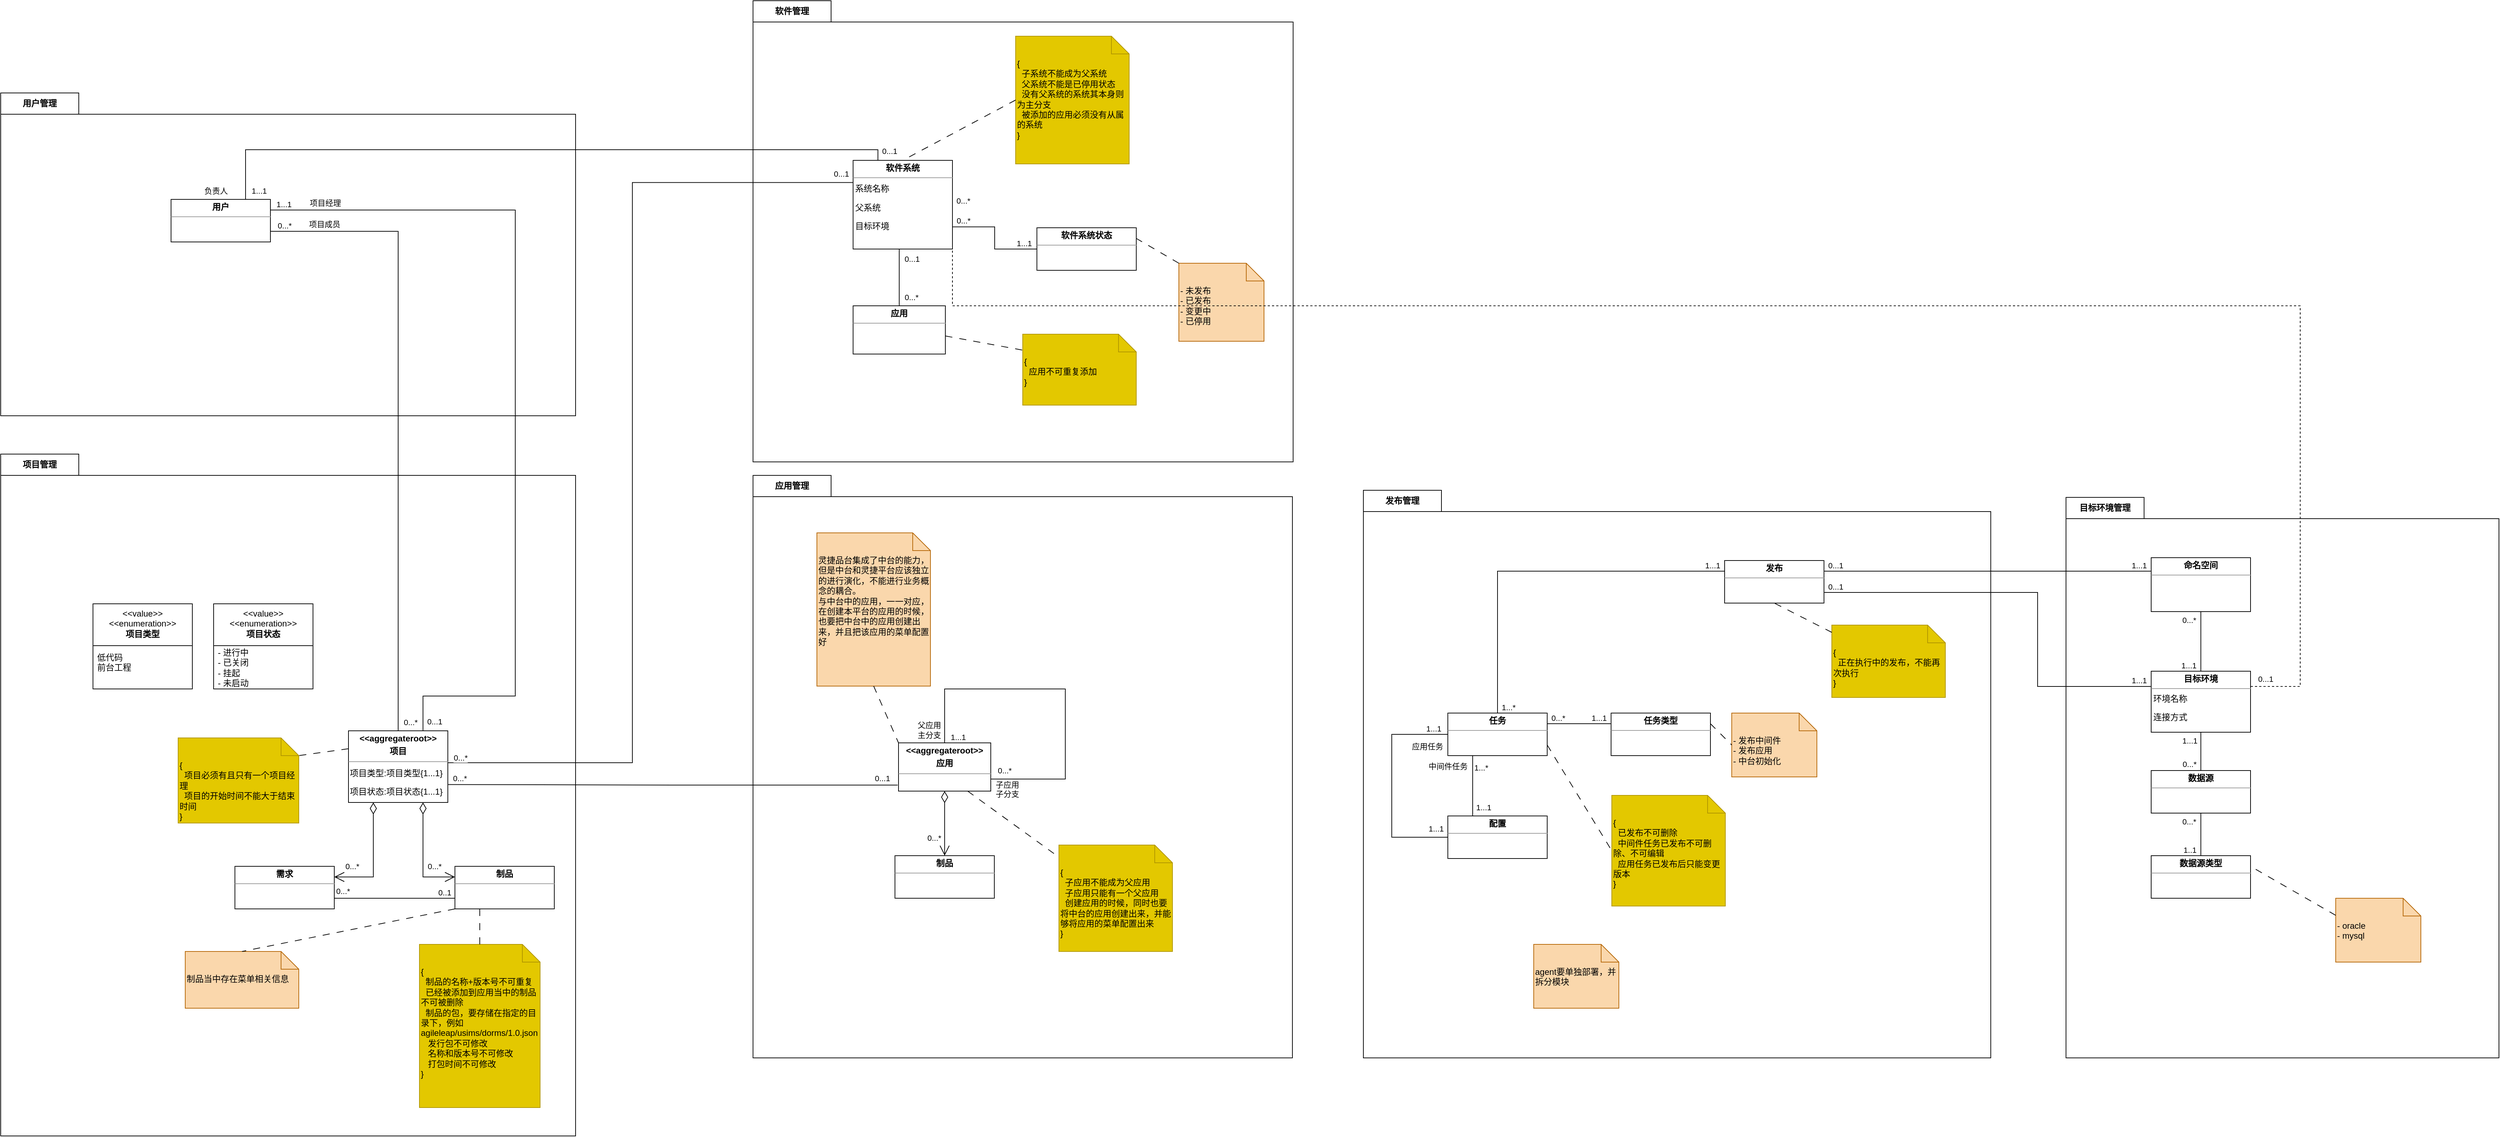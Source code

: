 <mxfile version="24.0.1" type="github">
  <diagram name="领域模型" id="Vdfozk7uvms10Qj7DWLC">
    <mxGraphModel dx="3042" dy="2104" grid="1" gridSize="10" guides="1" tooltips="1" connect="1" arrows="1" fold="1" page="1" pageScale="1" pageWidth="827" pageHeight="1169" math="0" shadow="0">
      <root>
        <mxCell id="0" />
        <mxCell id="1" parent="0" />
        <mxCell id="XD4aT4Mzu0UsRtTv3BFP-1" value="软件管理" style="shape=folder;fontStyle=1;tabWidth=110;tabHeight=30;tabPosition=left;html=1;boundedLbl=1;labelInHeader=1;container=1;collapsible=0;recursiveResize=0;whiteSpace=wrap;fillColor=none;movable=1;resizable=1;rotatable=1;deletable=1;editable=1;locked=0;connectable=1;strokeColor=#000000;align=center;" parent="1" vertex="1">
          <mxGeometry x="650" y="-720" width="761" height="650" as="geometry" />
        </mxCell>
        <mxCell id="XD4aT4Mzu0UsRtTv3BFP-2" value="{&lt;br&gt;&amp;nbsp; 子系统不能成为父系统&lt;br&gt;&amp;nbsp; 父系统不能是已停用状态&lt;br&gt;&amp;nbsp; 没有父系统的系统其本身则为主分支&lt;br&gt;&amp;nbsp; 被添加的应用必须没有从属的系统&lt;br&gt;}" style="shape=note2;boundedLbl=1;whiteSpace=wrap;html=1;size=25;verticalAlign=top;align=left;fillColor=#e3c800;strokeColor=#B09500;fontColor=#000000;" parent="XD4aT4Mzu0UsRtTv3BFP-1" vertex="1">
          <mxGeometry x="370" y="50" width="160" height="180" as="geometry" />
        </mxCell>
        <mxCell id="XD4aT4Mzu0UsRtTv3BFP-3" value="&lt;p style=&quot;margin:0px;margin-top:4px;text-align:center;&quot;&gt;&lt;b&gt;软件系统&lt;/b&gt;&lt;/p&gt;&lt;hr size=&quot;1&quot;&gt;&lt;div style=&quot;height:2px;&quot;&gt;&lt;br&gt;&lt;/div&gt;" style="verticalAlign=top;align=left;overflow=fill;fontSize=12;fontFamily=Helvetica;html=1;whiteSpace=wrap;" parent="XD4aT4Mzu0UsRtTv3BFP-1" vertex="1">
          <mxGeometry x="141" y="225" width="140" height="125" as="geometry" />
        </mxCell>
        <mxCell id="XD4aT4Mzu0UsRtTv3BFP-4" value="" style="endArrow=none;startArrow=none;endFill=0;startFill=0;endSize=8;html=1;verticalAlign=bottom;dashed=1;labelBackgroundColor=none;dashPattern=10 10;rounded=0;exitX=0;exitY=0.5;exitDx=0;exitDy=0;exitPerimeter=0;entryX=0.5;entryY=0;entryDx=0;entryDy=0;" parent="XD4aT4Mzu0UsRtTv3BFP-1" source="XD4aT4Mzu0UsRtTv3BFP-2" target="XD4aT4Mzu0UsRtTv3BFP-3" edge="1">
          <mxGeometry width="160" relative="1" as="geometry">
            <mxPoint x="223" y="570" as="sourcePoint" />
            <mxPoint x="281" y="570" as="targetPoint" />
          </mxGeometry>
        </mxCell>
        <mxCell id="XD4aT4Mzu0UsRtTv3BFP-5" value="&lt;p style=&quot;margin:0px;margin-top:4px;text-align:center;&quot;&gt;&lt;b&gt;软件系统状态&lt;/b&gt;&lt;/p&gt;&lt;hr size=&quot;1&quot;&gt;&lt;div style=&quot;height:2px;&quot;&gt;&lt;/div&gt;" style="verticalAlign=top;align=left;overflow=fill;fontSize=12;fontFamily=Helvetica;html=1;whiteSpace=wrap;" parent="XD4aT4Mzu0UsRtTv3BFP-1" vertex="1">
          <mxGeometry x="400" y="320" width="140" height="60" as="geometry" />
        </mxCell>
        <mxCell id="XD4aT4Mzu0UsRtTv3BFP-6" value="" style="endArrow=none;html=1;edgeStyle=orthogonalEdgeStyle;rounded=0;exitX=1;exitY=0.75;exitDx=0;exitDy=0;entryX=0;entryY=0.5;entryDx=0;entryDy=0;" parent="XD4aT4Mzu0UsRtTv3BFP-1" source="XD4aT4Mzu0UsRtTv3BFP-3" target="XD4aT4Mzu0UsRtTv3BFP-5" edge="1">
          <mxGeometry relative="1" as="geometry">
            <mxPoint x="605.5" y="679" as="sourcePoint" />
            <mxPoint x="1165.5" y="679" as="targetPoint" />
          </mxGeometry>
        </mxCell>
        <mxCell id="XD4aT4Mzu0UsRtTv3BFP-7" value="0...*" style="edgeLabel;resizable=0;html=1;align=left;verticalAlign=bottom;" parent="XD4aT4Mzu0UsRtTv3BFP-6" connectable="0" vertex="1">
          <mxGeometry x="-1" relative="1" as="geometry">
            <mxPoint x="4" as="offset" />
          </mxGeometry>
        </mxCell>
        <mxCell id="XD4aT4Mzu0UsRtTv3BFP-8" value="1...1" style="edgeLabel;resizable=0;html=1;align=right;verticalAlign=bottom;" parent="XD4aT4Mzu0UsRtTv3BFP-6" connectable="0" vertex="1">
          <mxGeometry x="1" relative="1" as="geometry">
            <mxPoint x="-6" as="offset" />
          </mxGeometry>
        </mxCell>
        <mxCell id="XD4aT4Mzu0UsRtTv3BFP-9" value="- 未发布&lt;br&gt;- 已发布&lt;br&gt;- 变更中&lt;br&gt;- 已停用" style="shape=note2;boundedLbl=1;whiteSpace=wrap;html=1;size=25;verticalAlign=top;align=left;fillColor=#fad7ac;strokeColor=#b46504;" parent="XD4aT4Mzu0UsRtTv3BFP-1" vertex="1">
          <mxGeometry x="600" y="370" width="120" height="110" as="geometry" />
        </mxCell>
        <mxCell id="XD4aT4Mzu0UsRtTv3BFP-10" value="" style="endArrow=none;startArrow=none;endFill=0;startFill=0;endSize=8;html=1;verticalAlign=bottom;dashed=1;labelBackgroundColor=none;dashPattern=10 10;rounded=0;exitX=0;exitY=0;exitDx=0;exitDy=0;exitPerimeter=0;entryX=1;entryY=0.25;entryDx=0;entryDy=0;" parent="XD4aT4Mzu0UsRtTv3BFP-1" source="XD4aT4Mzu0UsRtTv3BFP-9" target="XD4aT4Mzu0UsRtTv3BFP-5" edge="1">
          <mxGeometry width="160" relative="1" as="geometry">
            <mxPoint x="5" y="692" as="sourcePoint" />
            <mxPoint x="77" y="644" as="targetPoint" />
          </mxGeometry>
        </mxCell>
        <mxCell id="XD4aT4Mzu0UsRtTv3BFP-11" value="系统名称" style="text;html=1;strokeColor=none;fillColor=none;align=left;verticalAlign=middle;whiteSpace=wrap;rounded=0;" parent="XD4aT4Mzu0UsRtTv3BFP-1" vertex="1">
          <mxGeometry x="142" y="252" width="139" height="26" as="geometry" />
        </mxCell>
        <mxCell id="XD4aT4Mzu0UsRtTv3BFP-12" value="父系统" style="text;html=1;strokeColor=none;fillColor=none;align=left;verticalAlign=middle;whiteSpace=wrap;rounded=0;" parent="XD4aT4Mzu0UsRtTv3BFP-1" vertex="1">
          <mxGeometry x="142" y="279" width="139" height="26" as="geometry" />
        </mxCell>
        <mxCell id="XD4aT4Mzu0UsRtTv3BFP-13" value="目标环境" style="text;html=1;strokeColor=none;fillColor=none;align=left;verticalAlign=middle;whiteSpace=wrap;rounded=0;" parent="XD4aT4Mzu0UsRtTv3BFP-1" vertex="1">
          <mxGeometry x="142" y="305" width="139" height="26" as="geometry" />
        </mxCell>
        <mxCell id="v-RLYn9fKf8f6NRElOlS-25" value="" style="endArrow=none;html=1;edgeStyle=orthogonalEdgeStyle;rounded=0;entryX=0.5;entryY=1;entryDx=0;entryDy=0;exitX=0.5;exitY=0;exitDx=0;exitDy=0;" parent="XD4aT4Mzu0UsRtTv3BFP-1" source="9sY-IFKgFKd15J0_CMQc-9" target="XD4aT4Mzu0UsRtTv3BFP-3" edge="1">
          <mxGeometry relative="1" as="geometry">
            <mxPoint x="214" y="986" as="sourcePoint" />
            <mxPoint x="141" y="460" as="targetPoint" />
            <Array as="points">
              <mxPoint x="206" y="350" />
            </Array>
          </mxGeometry>
        </mxCell>
        <mxCell id="v-RLYn9fKf8f6NRElOlS-26" value="0...1" style="edgeLabel;resizable=0;html=1;align=right;verticalAlign=bottom;" parent="v-RLYn9fKf8f6NRElOlS-25" connectable="0" vertex="1">
          <mxGeometry x="1" relative="1" as="geometry">
            <mxPoint x="24" y="22" as="offset" />
          </mxGeometry>
        </mxCell>
        <mxCell id="v-RLYn9fKf8f6NRElOlS-27" value="0...*" style="edgeLabel;html=1;align=center;verticalAlign=middle;resizable=0;points=[];" parent="v-RLYn9fKf8f6NRElOlS-25" vertex="1" connectable="0">
          <mxGeometry x="-0.927" y="-2" relative="1" as="geometry">
            <mxPoint x="15" y="-9" as="offset" />
          </mxGeometry>
        </mxCell>
        <mxCell id="9sY-IFKgFKd15J0_CMQc-9" value="&lt;p style=&quot;margin:0px;margin-top:4px;text-align:center;&quot;&gt;&lt;b style=&quot;background-color: initial;&quot;&gt;应用&lt;/b&gt;&lt;br&gt;&lt;/p&gt;&lt;hr size=&quot;1&quot;&gt;&lt;div style=&quot;height:2px;&quot;&gt;&lt;/div&gt;" style="verticalAlign=top;align=left;overflow=fill;fontSize=12;fontFamily=Helvetica;html=1;whiteSpace=wrap;" vertex="1" parent="XD4aT4Mzu0UsRtTv3BFP-1">
          <mxGeometry x="141" y="430" width="130" height="68" as="geometry" />
        </mxCell>
        <mxCell id="9sY-IFKgFKd15J0_CMQc-10" value="{&lt;br&gt;&lt;div&gt;&amp;nbsp; 应用不可重复添加&lt;/div&gt;&lt;div&gt;}&lt;/div&gt;" style="shape=note2;boundedLbl=1;whiteSpace=wrap;html=1;size=25;verticalAlign=top;align=left;fillColor=#e3c800;strokeColor=#B09500;fontColor=#000000;" vertex="1" parent="XD4aT4Mzu0UsRtTv3BFP-1">
          <mxGeometry x="380" y="470" width="160" height="100" as="geometry" />
        </mxCell>
        <mxCell id="9sY-IFKgFKd15J0_CMQc-11" value="" style="endArrow=none;startArrow=none;endFill=0;startFill=0;endSize=8;html=1;verticalAlign=bottom;dashed=1;labelBackgroundColor=none;dashPattern=10 10;rounded=0;exitX=1;exitY=0.625;exitDx=0;exitDy=0;exitPerimeter=0;entryX=0.01;entryY=0.228;entryDx=0;entryDy=0;entryPerimeter=0;" edge="1" parent="XD4aT4Mzu0UsRtTv3BFP-1" source="9sY-IFKgFKd15J0_CMQc-9" target="9sY-IFKgFKd15J0_CMQc-10">
          <mxGeometry width="160" relative="1" as="geometry">
            <mxPoint x="310" y="510" as="sourcePoint" />
            <mxPoint x="438" y="603" as="targetPoint" />
          </mxGeometry>
        </mxCell>
        <mxCell id="XD4aT4Mzu0UsRtTv3BFP-18" value="目标环境管理" style="shape=folder;fontStyle=1;tabWidth=110;tabHeight=30;tabPosition=left;html=1;boundedLbl=1;labelInHeader=1;container=1;collapsible=0;recursiveResize=0;whiteSpace=wrap;fillColor=none;movable=1;resizable=1;rotatable=1;deletable=1;editable=1;locked=0;connectable=1;strokeColor=#000000;fontColor=#000000;" parent="1" vertex="1">
          <mxGeometry x="2500" y="-20" width="610" height="790" as="geometry" />
        </mxCell>
        <mxCell id="XD4aT4Mzu0UsRtTv3BFP-19" value="应用管理" style="shape=folder;fontStyle=1;tabWidth=110;tabHeight=30;tabPosition=left;html=1;boundedLbl=1;labelInHeader=1;container=1;collapsible=0;recursiveResize=0;whiteSpace=wrap;fillColor=none;movable=1;resizable=1;rotatable=1;deletable=1;editable=1;locked=0;connectable=1;strokeColor=#000000;fontColor=#000000;" parent="1" vertex="1">
          <mxGeometry x="650" y="-51" width="760" height="821" as="geometry" />
        </mxCell>
        <mxCell id="XD4aT4Mzu0UsRtTv3BFP-20" value="&lt;p style=&quot;margin:0px;margin-top:4px;text-align:center;&quot;&gt;&lt;b&gt;制品&lt;/b&gt;&lt;/p&gt;&lt;hr size=&quot;1&quot;&gt;&lt;div style=&quot;height:2px;&quot;&gt;&lt;/div&gt;" style="verticalAlign=top;align=left;overflow=fill;fontSize=12;fontFamily=Helvetica;html=1;whiteSpace=wrap;" parent="XD4aT4Mzu0UsRtTv3BFP-19" vertex="1">
          <mxGeometry x="200" y="536" width="140" height="60" as="geometry" />
        </mxCell>
        <mxCell id="XD4aT4Mzu0UsRtTv3BFP-23" value="{&lt;br&gt;&amp;nbsp; 子应用不能成为父应用&lt;div&gt;&amp;nbsp; 子应用只能有一个父应用&lt;br&gt;&amp;nbsp; 创建应用的时候，同时也要将中台的应用创建出来，并能够将应用的菜单配置出来&lt;br&gt;}&lt;/div&gt;" style="shape=note2;boundedLbl=1;whiteSpace=wrap;html=1;size=25;verticalAlign=top;align=left;fillColor=#e3c800;strokeColor=#B09500;fontColor=#000000;" parent="XD4aT4Mzu0UsRtTv3BFP-19" vertex="1">
          <mxGeometry x="431" y="521" width="160" height="150" as="geometry" />
        </mxCell>
        <mxCell id="XD4aT4Mzu0UsRtTv3BFP-24" value="灵捷品台集成了中台的能力，但是中台和灵捷平台应该独立的进行演化，不能进行业务概念的耦合。&lt;div&gt;与中台中的应用，一一对应，在创建本平台的应用的时候，也要把中台中的应用创建出来，并且把该应用的菜单配置好&lt;/div&gt;" style="shape=note2;boundedLbl=1;whiteSpace=wrap;html=1;size=25;verticalAlign=top;align=left;fillColor=#fad7ac;strokeColor=#b46504;" parent="XD4aT4Mzu0UsRtTv3BFP-19" vertex="1">
          <mxGeometry x="90" y="81" width="160" height="216" as="geometry" />
        </mxCell>
        <mxCell id="UAUAr4L55qGhMqzZgOZg-6" value="子应用&lt;div&gt;子分支&lt;/div&gt;" style="edgeLabel;resizable=0;html=1;align=left;verticalAlign=bottom;" parent="XD4aT4Mzu0UsRtTv3BFP-19" connectable="0" vertex="1">
          <mxGeometry x="340" y="457" as="geometry" />
        </mxCell>
        <mxCell id="XD4aT4Mzu0UsRtTv3BFP-25" value="发布管理" style="shape=folder;fontStyle=1;tabWidth=110;tabHeight=30;tabPosition=left;html=1;boundedLbl=1;labelInHeader=1;container=1;collapsible=0;recursiveResize=0;whiteSpace=wrap;fillColor=none;movable=1;resizable=1;rotatable=1;deletable=1;editable=1;locked=0;connectable=1;strokeColor=#000000;fontColor=#000000;" parent="1" vertex="1">
          <mxGeometry x="1510" y="-30" width="884" height="800" as="geometry" />
        </mxCell>
        <mxCell id="XD4aT4Mzu0UsRtTv3BFP-26" value="{&lt;br&gt;&amp;nbsp; 正在执行中的发布，不能再次执行&lt;br&gt;}" style="shape=note2;boundedLbl=1;whiteSpace=wrap;html=1;size=25;verticalAlign=top;align=left;fillColor=#e3c800;strokeColor=#B09500;fontColor=#000000;" parent="XD4aT4Mzu0UsRtTv3BFP-25" vertex="1">
          <mxGeometry x="660" y="190" width="160" height="102" as="geometry" />
        </mxCell>
        <mxCell id="XD4aT4Mzu0UsRtTv3BFP-27" value="{&lt;br&gt;&amp;nbsp; 已发布不可删除&lt;br&gt;&amp;nbsp; 中间件任务已发布不可删除、不可编辑&lt;br&gt;&amp;nbsp; 应用任务已发布后只能变更版本&lt;br&gt;}" style="shape=note2;boundedLbl=1;whiteSpace=wrap;html=1;size=25;verticalAlign=top;align=left;fillColor=#e3c800;strokeColor=#B09500;fontColor=#000000;" parent="XD4aT4Mzu0UsRtTv3BFP-25" vertex="1">
          <mxGeometry x="350" y="430" width="160" height="156" as="geometry" />
        </mxCell>
        <mxCell id="C-zymuS8x35bR6EZPCXb-1" value="agent要单独部署，并拆分模块" style="shape=note2;boundedLbl=1;whiteSpace=wrap;html=1;size=25;verticalAlign=top;align=left;fillColor=#fad7ac;strokeColor=#b46504;" parent="XD4aT4Mzu0UsRtTv3BFP-25" vertex="1">
          <mxGeometry x="240" y="640" width="120" height="90" as="geometry" />
        </mxCell>
        <mxCell id="XD4aT4Mzu0UsRtTv3BFP-28" value="用户管理" style="shape=folder;fontStyle=1;tabWidth=110;tabHeight=30;tabPosition=left;html=1;boundedLbl=1;labelInHeader=1;container=1;collapsible=0;recursiveResize=0;whiteSpace=wrap;fillColor=none;movable=1;resizable=1;rotatable=1;deletable=1;editable=1;locked=0;connectable=1;strokeColor=#000000;fontColor=#000000;" parent="1" vertex="1">
          <mxGeometry x="-410" y="-590" width="810" height="455" as="geometry" />
        </mxCell>
        <mxCell id="XD4aT4Mzu0UsRtTv3BFP-29" value="&lt;p style=&quot;margin:0px;margin-top:4px;text-align:center;&quot;&gt;&lt;b&gt;用户&lt;/b&gt;&lt;/p&gt;&lt;hr size=&quot;1&quot;&gt;&lt;div style=&quot;height:2px;&quot;&gt;&lt;/div&gt;" style="verticalAlign=top;align=left;overflow=fill;fontSize=12;fontFamily=Helvetica;html=1;whiteSpace=wrap;" parent="XD4aT4Mzu0UsRtTv3BFP-28" vertex="1">
          <mxGeometry x="240" y="150" width="140" height="60" as="geometry" />
        </mxCell>
        <mxCell id="XD4aT4Mzu0UsRtTv3BFP-30" value="项目管理" style="shape=folder;fontStyle=1;tabWidth=110;tabHeight=30;tabPosition=left;html=1;boundedLbl=1;labelInHeader=1;container=1;collapsible=0;recursiveResize=0;whiteSpace=wrap;fillColor=none;movable=1;resizable=1;rotatable=1;deletable=1;editable=1;locked=0;connectable=1;strokeColor=#000000;fontColor=#000000;" parent="1" vertex="1">
          <mxGeometry x="-410" y="-81" width="810" height="961" as="geometry" />
        </mxCell>
        <mxCell id="XD4aT4Mzu0UsRtTv3BFP-32" value="{&lt;br&gt;&amp;nbsp; 项目必须有且只有一个项目经理&lt;div&gt;&amp;nbsp; 项目的开始时间不能大于结束时间&lt;br&gt;}&lt;/div&gt;" style="shape=note2;boundedLbl=1;whiteSpace=wrap;html=1;size=25;verticalAlign=top;align=left;fillColor=#e3c800;strokeColor=#B09500;fontColor=#000000;" parent="XD4aT4Mzu0UsRtTv3BFP-30" vertex="1">
          <mxGeometry x="250" y="400" width="170" height="120" as="geometry" />
        </mxCell>
        <mxCell id="XD4aT4Mzu0UsRtTv3BFP-35" value="&lt;p style=&quot;margin:0px;margin-top:4px;text-align:center;&quot;&gt;&lt;b&gt;制品&lt;/b&gt;&lt;/p&gt;&lt;hr size=&quot;1&quot;&gt;&lt;div style=&quot;height:2px;&quot;&gt;&lt;/div&gt;" style="verticalAlign=top;align=left;overflow=fill;fontSize=12;fontFamily=Helvetica;html=1;whiteSpace=wrap;" parent="XD4aT4Mzu0UsRtTv3BFP-30" vertex="1">
          <mxGeometry x="640" y="581" width="140" height="60" as="geometry" />
        </mxCell>
        <mxCell id="XD4aT4Mzu0UsRtTv3BFP-34" value="&lt;p style=&quot;margin:0px;margin-top:4px;text-align:center;&quot;&gt;&lt;b&gt;需求&lt;/b&gt;&lt;/p&gt;&lt;hr size=&quot;1&quot;&gt;&lt;div style=&quot;height:2px;&quot;&gt;&lt;/div&gt;" style="verticalAlign=top;align=left;overflow=fill;fontSize=12;fontFamily=Helvetica;html=1;whiteSpace=wrap;" parent="XD4aT4Mzu0UsRtTv3BFP-30" vertex="1">
          <mxGeometry x="330" y="581" width="140" height="60" as="geometry" />
        </mxCell>
        <mxCell id="XD4aT4Mzu0UsRtTv3BFP-122" value="" style="endArrow=none;html=1;edgeStyle=orthogonalEdgeStyle;rounded=0;exitX=1;exitY=0.75;exitDx=0;exitDy=0;entryX=0;entryY=0.75;entryDx=0;entryDy=0;entryPerimeter=0;" parent="XD4aT4Mzu0UsRtTv3BFP-30" source="XD4aT4Mzu0UsRtTv3BFP-34" target="XD4aT4Mzu0UsRtTv3BFP-35" edge="1">
          <mxGeometry relative="1" as="geometry">
            <mxPoint x="605" y="490" as="sourcePoint" />
            <mxPoint x="653" y="605" as="targetPoint" />
          </mxGeometry>
        </mxCell>
        <mxCell id="XD4aT4Mzu0UsRtTv3BFP-123" value="0..1" style="edgeLabel;resizable=0;html=1;align=right;verticalAlign=bottom;" parent="XD4aT4Mzu0UsRtTv3BFP-122" connectable="0" vertex="1">
          <mxGeometry x="1" relative="1" as="geometry">
            <mxPoint x="-5" as="offset" />
          </mxGeometry>
        </mxCell>
        <mxCell id="XD4aT4Mzu0UsRtTv3BFP-124" value="0...*" style="edgeLabel;html=1;align=center;verticalAlign=middle;resizable=0;points=[];" parent="XD4aT4Mzu0UsRtTv3BFP-122" vertex="1" connectable="0">
          <mxGeometry x="-0.842" y="1" relative="1" as="geometry">
            <mxPoint x="-2" y="-9" as="offset" />
          </mxGeometry>
        </mxCell>
        <mxCell id="gT5MNKfoQjgkuWySNdaM-21" value="&lt;div&gt;&amp;lt;&amp;lt;value&amp;gt;&amp;gt;&lt;/div&gt;&amp;lt;&amp;lt;enumeration&amp;gt;&amp;gt;&lt;br&gt;&lt;b&gt;项目类型&lt;/b&gt;" style="swimlane;fontStyle=0;align=center;verticalAlign=top;childLayout=stackLayout;horizontal=1;startSize=59;horizontalStack=0;resizeParent=1;resizeParentMax=0;resizeLast=0;collapsible=0;marginBottom=0;html=1;whiteSpace=wrap;" parent="XD4aT4Mzu0UsRtTv3BFP-30" vertex="1">
          <mxGeometry x="130" y="211" width="140" height="120" as="geometry" />
        </mxCell>
        <mxCell id="gT5MNKfoQjgkuWySNdaM-22" value="低代码&lt;div&gt;前台工程&lt;/div&gt;&lt;div&gt;&lt;br&gt;&lt;/div&gt;" style="text;html=1;strokeColor=none;fillColor=none;align=left;verticalAlign=middle;spacingLeft=4;spacingRight=4;overflow=hidden;rotatable=0;points=[[0,0.5],[1,0.5]];portConstraint=eastwest;whiteSpace=wrap;" parent="gT5MNKfoQjgkuWySNdaM-21" vertex="1">
          <mxGeometry y="59" width="140" height="61" as="geometry" />
        </mxCell>
        <mxCell id="gT5MNKfoQjgkuWySNdaM-23" value="&lt;div&gt;&amp;lt;&amp;lt;value&amp;gt;&amp;gt;&lt;/div&gt;&amp;lt;&amp;lt;enumeration&amp;gt;&amp;gt;&lt;br&gt;&lt;b&gt;项目状态&lt;/b&gt;" style="swimlane;fontStyle=0;align=center;verticalAlign=top;childLayout=stackLayout;horizontal=1;startSize=59;horizontalStack=0;resizeParent=1;resizeParentMax=0;resizeLast=0;collapsible=0;marginBottom=0;html=1;whiteSpace=wrap;" parent="XD4aT4Mzu0UsRtTv3BFP-30" vertex="1">
          <mxGeometry x="300" y="211" width="140" height="120" as="geometry" />
        </mxCell>
        <mxCell id="gT5MNKfoQjgkuWySNdaM-24" value="&lt;div&gt;- 进行中&lt;br&gt;- 已关闭&lt;br&gt;- 挂起&lt;br&gt;- 未启动&lt;br&gt;&lt;/div&gt;" style="text;html=1;strokeColor=none;fillColor=none;align=left;verticalAlign=middle;spacingLeft=4;spacingRight=4;overflow=hidden;rotatable=0;points=[[0,0.5],[1,0.5]];portConstraint=eastwest;whiteSpace=wrap;" parent="gT5MNKfoQjgkuWySNdaM-23" vertex="1">
          <mxGeometry y="59" width="140" height="61" as="geometry" />
        </mxCell>
        <mxCell id="9sY-IFKgFKd15J0_CMQc-5" value="{&lt;br&gt;&amp;nbsp; 制品的名称+版本号&lt;span style=&quot;background-color: initial;&quot;&gt;不可重复&lt;/span&gt;&lt;div&gt;&amp;nbsp; 已经被添加到应用当中的制品不可被删除&lt;/div&gt;&lt;div&gt;&amp;nbsp; 制品的包，要存储在指定的目录下，例如agileleap/usims/dorms/1.0.json&lt;/div&gt;&lt;div&gt;&amp;nbsp; &amp;nbsp;发行包不可修改&lt;/div&gt;&lt;div&gt;&amp;nbsp; &amp;nbsp;名称和版本号不可修改&lt;/div&gt;&lt;div&gt;&amp;nbsp; &amp;nbsp;打包时间不可修改&lt;br&gt;}&lt;/div&gt;" style="shape=note2;boundedLbl=1;whiteSpace=wrap;html=1;size=25;verticalAlign=top;align=left;fillColor=#e3c800;strokeColor=#B09500;fontColor=#000000;" vertex="1" parent="XD4aT4Mzu0UsRtTv3BFP-30">
          <mxGeometry x="590" y="691" width="170" height="230" as="geometry" />
        </mxCell>
        <mxCell id="9sY-IFKgFKd15J0_CMQc-6" value="" style="endArrow=none;startArrow=none;endFill=0;startFill=0;endSize=8;html=1;verticalAlign=bottom;dashed=1;labelBackgroundColor=none;dashPattern=10 10;rounded=0;exitX=0.25;exitY=1;exitDx=0;exitDy=0;entryX=0.5;entryY=0;entryDx=0;entryDy=0;entryPerimeter=0;" edge="1" parent="XD4aT4Mzu0UsRtTv3BFP-30" source="XD4aT4Mzu0UsRtTv3BFP-35" target="9sY-IFKgFKd15J0_CMQc-5">
          <mxGeometry width="160" relative="1" as="geometry">
            <mxPoint x="965" y="1251" as="sourcePoint" />
            <mxPoint x="925" y="1281" as="targetPoint" />
          </mxGeometry>
        </mxCell>
        <mxCell id="9sY-IFKgFKd15J0_CMQc-7" value="制品当中存在菜单相关信息" style="shape=note2;boundedLbl=1;whiteSpace=wrap;html=1;size=25;verticalAlign=top;align=left;fillColor=#fad7ac;strokeColor=#b46504;" vertex="1" parent="XD4aT4Mzu0UsRtTv3BFP-30">
          <mxGeometry x="260" y="701" width="160" height="80" as="geometry" />
        </mxCell>
        <mxCell id="9sY-IFKgFKd15J0_CMQc-8" value="" style="endArrow=none;startArrow=none;endFill=0;startFill=0;endSize=8;html=1;verticalAlign=bottom;dashed=1;labelBackgroundColor=none;dashPattern=10 10;rounded=0;exitX=0;exitY=1;exitDx=0;exitDy=0;entryX=0.5;entryY=0;entryDx=0;entryDy=0;entryPerimeter=0;" edge="1" parent="XD4aT4Mzu0UsRtTv3BFP-30" source="XD4aT4Mzu0UsRtTv3BFP-35" target="9sY-IFKgFKd15J0_CMQc-7">
          <mxGeometry width="160" relative="1" as="geometry">
            <mxPoint x="650" y="651" as="sourcePoint" />
            <mxPoint x="585" y="711" as="targetPoint" />
          </mxGeometry>
        </mxCell>
        <mxCell id="XD4aT4Mzu0UsRtTv3BFP-33" value="&lt;p style=&quot;margin:0px;margin-top:4px;text-align:center;&quot;&gt;&lt;b&gt;&amp;lt;&amp;lt;aggregateroot&amp;gt;&amp;gt;&lt;/b&gt;&lt;/p&gt;&lt;p style=&quot;margin:0px;margin-top:4px;text-align:center;&quot;&gt;&lt;b&gt;项目&lt;/b&gt;&lt;/p&gt;&lt;hr size=&quot;1&quot;&gt;&lt;div style=&quot;height:2px;&quot;&gt;&lt;/div&gt;" style="verticalAlign=top;align=left;overflow=fill;fontSize=12;fontFamily=Helvetica;html=1;whiteSpace=wrap;" parent="1" vertex="1">
          <mxGeometry x="80" y="309" width="140" height="101" as="geometry" />
        </mxCell>
        <mxCell id="XD4aT4Mzu0UsRtTv3BFP-36" value="&lt;p style=&quot;margin:0px;margin-top:4px;text-align:center;&quot;&gt;&lt;b&gt;发布&lt;/b&gt;&lt;/p&gt;&lt;hr size=&quot;1&quot;&gt;&lt;div style=&quot;height:2px;&quot;&gt;&lt;/div&gt;" style="verticalAlign=top;align=left;overflow=fill;fontSize=12;fontFamily=Helvetica;html=1;whiteSpace=wrap;" parent="1" vertex="1">
          <mxGeometry x="2019" y="69" width="140" height="60" as="geometry" />
        </mxCell>
        <mxCell id="XD4aT4Mzu0UsRtTv3BFP-37" value="&lt;p style=&quot;margin:0px;margin-top:4px;text-align:center;&quot;&gt;&lt;b&gt;目标环境&lt;/b&gt;&lt;/p&gt;&lt;hr size=&quot;1&quot;&gt;&lt;div style=&quot;height:2px;&quot;&gt;&lt;/div&gt;" style="verticalAlign=top;align=left;overflow=fill;fontSize=12;fontFamily=Helvetica;html=1;whiteSpace=wrap;" parent="1" vertex="1">
          <mxGeometry x="2620" y="225" width="140" height="86" as="geometry" />
        </mxCell>
        <mxCell id="XD4aT4Mzu0UsRtTv3BFP-50" value="" style="endArrow=none;html=1;edgeStyle=orthogonalEdgeStyle;rounded=0;entryX=1;entryY=0.25;entryDx=0;entryDy=0;exitX=0.75;exitY=0;exitDx=0;exitDy=0;" parent="1" source="XD4aT4Mzu0UsRtTv3BFP-33" target="XD4aT4Mzu0UsRtTv3BFP-29" edge="1">
          <mxGeometry relative="1" as="geometry">
            <mxPoint x="310" y="595" as="sourcePoint" />
            <mxPoint x="310" y="480" as="targetPoint" />
            <Array as="points">
              <mxPoint x="185" y="260" />
              <mxPoint x="315" y="260" />
              <mxPoint x="315" y="-425" />
            </Array>
          </mxGeometry>
        </mxCell>
        <mxCell id="XD4aT4Mzu0UsRtTv3BFP-51" value="0...1" style="edgeLabel;resizable=0;html=1;align=left;verticalAlign=bottom;" parent="XD4aT4Mzu0UsRtTv3BFP-50" connectable="0" vertex="1">
          <mxGeometry x="-1" relative="1" as="geometry">
            <mxPoint x="4" y="-5" as="offset" />
          </mxGeometry>
        </mxCell>
        <mxCell id="XD4aT4Mzu0UsRtTv3BFP-52" value="1...1" style="edgeLabel;resizable=0;html=1;align=right;verticalAlign=bottom;" parent="XD4aT4Mzu0UsRtTv3BFP-50" connectable="0" vertex="1">
          <mxGeometry x="1" relative="1" as="geometry">
            <mxPoint x="30" as="offset" />
          </mxGeometry>
        </mxCell>
        <mxCell id="XD4aT4Mzu0UsRtTv3BFP-53" value="项目经理" style="edgeLabel;html=1;align=center;verticalAlign=middle;resizable=0;points=[];" parent="XD4aT4Mzu0UsRtTv3BFP-50" vertex="1" connectable="0">
          <mxGeometry x="0.844" y="1" relative="1" as="geometry">
            <mxPoint x="-18" y="-11" as="offset" />
          </mxGeometry>
        </mxCell>
        <mxCell id="XD4aT4Mzu0UsRtTv3BFP-54" value="" style="endArrow=none;html=1;edgeStyle=orthogonalEdgeStyle;rounded=0;entryX=1;entryY=0.75;entryDx=0;entryDy=0;exitX=0.5;exitY=0;exitDx=0;exitDy=0;" parent="1" source="XD4aT4Mzu0UsRtTv3BFP-33" target="XD4aT4Mzu0UsRtTv3BFP-29" edge="1">
          <mxGeometry relative="1" as="geometry">
            <mxPoint x="335" y="320" as="sourcePoint" />
            <mxPoint x="335" y="230" as="targetPoint" />
            <Array as="points">
              <mxPoint x="150" y="-395" />
            </Array>
          </mxGeometry>
        </mxCell>
        <mxCell id="XD4aT4Mzu0UsRtTv3BFP-55" value="0...*" style="edgeLabel;resizable=0;html=1;align=left;verticalAlign=bottom;" parent="XD4aT4Mzu0UsRtTv3BFP-54" connectable="0" vertex="1">
          <mxGeometry x="-1" relative="1" as="geometry">
            <mxPoint x="6" y="-4" as="offset" />
          </mxGeometry>
        </mxCell>
        <mxCell id="XD4aT4Mzu0UsRtTv3BFP-56" value="0...*" style="edgeLabel;resizable=0;html=1;align=right;verticalAlign=bottom;" parent="XD4aT4Mzu0UsRtTv3BFP-54" connectable="0" vertex="1">
          <mxGeometry x="1" relative="1" as="geometry">
            <mxPoint x="30" as="offset" />
          </mxGeometry>
        </mxCell>
        <mxCell id="XD4aT4Mzu0UsRtTv3BFP-57" value="项目成员" style="edgeLabel;html=1;align=center;verticalAlign=middle;resizable=0;points=[];" parent="XD4aT4Mzu0UsRtTv3BFP-54" vertex="1" connectable="0">
          <mxGeometry x="0.844" y="1" relative="1" as="geometry">
            <mxPoint x="7" y="-11" as="offset" />
          </mxGeometry>
        </mxCell>
        <mxCell id="XD4aT4Mzu0UsRtTv3BFP-61" value="&lt;p style=&quot;margin:0px;margin-top:4px;text-align:center;&quot;&gt;&lt;b&gt;命名空间&lt;/b&gt;&lt;/p&gt;&lt;hr size=&quot;1&quot;&gt;&lt;div style=&quot;height:2px;&quot;&gt;&lt;/div&gt;" style="verticalAlign=top;align=left;overflow=fill;fontSize=12;fontFamily=Helvetica;html=1;whiteSpace=wrap;" parent="1" vertex="1">
          <mxGeometry x="2620" y="65" width="140" height="76" as="geometry" />
        </mxCell>
        <mxCell id="XD4aT4Mzu0UsRtTv3BFP-64" value="" style="endArrow=none;html=1;edgeStyle=orthogonalEdgeStyle;rounded=0;exitX=1;exitY=0.25;exitDx=0;exitDy=0;dashed=1;entryX=1;entryY=0.25;entryDx=0;entryDy=0;" parent="1" source="XD4aT4Mzu0UsRtTv3BFP-3" target="XD4aT4Mzu0UsRtTv3BFP-37" edge="1">
          <mxGeometry relative="1" as="geometry">
            <mxPoint x="1808" y="-101" as="sourcePoint" />
            <mxPoint x="2086" y="54" as="targetPoint" />
            <Array as="points">
              <mxPoint x="931" y="-290" />
              <mxPoint x="2830" y="-290" />
              <mxPoint x="2830" y="246" />
            </Array>
          </mxGeometry>
        </mxCell>
        <mxCell id="XD4aT4Mzu0UsRtTv3BFP-65" value="0...1" style="edgeLabel;html=1;align=center;verticalAlign=middle;resizable=0;points=[];" parent="XD4aT4Mzu0UsRtTv3BFP-64" vertex="1" connectable="0">
          <mxGeometry x="0.952" y="1" relative="1" as="geometry">
            <mxPoint x="-44" y="-12" as="offset" />
          </mxGeometry>
        </mxCell>
        <mxCell id="XD4aT4Mzu0UsRtTv3BFP-66" value="0...*" style="edgeLabel;html=1;align=center;verticalAlign=middle;resizable=0;points=[];" parent="XD4aT4Mzu0UsRtTv3BFP-64" vertex="1" connectable="0">
          <mxGeometry x="-0.984" y="5" relative="1" as="geometry">
            <mxPoint x="10" y="4" as="offset" />
          </mxGeometry>
        </mxCell>
        <mxCell id="XD4aT4Mzu0UsRtTv3BFP-67" value="&lt;p style=&quot;margin:0px;margin-top:4px;text-align:center;&quot;&gt;&lt;b&gt;&amp;lt;&amp;lt;aggregateroot&amp;gt;&amp;gt;&lt;/b&gt;&lt;b&gt;&lt;br&gt;&lt;/b&gt;&lt;/p&gt;&lt;p style=&quot;margin:0px;margin-top:4px;text-align:center;&quot;&gt;&lt;b&gt;应用&lt;/b&gt;&lt;/p&gt;&lt;hr size=&quot;1&quot;&gt;&lt;div style=&quot;height:2px;&quot;&gt;&lt;/div&gt;" style="verticalAlign=top;align=left;overflow=fill;fontSize=12;fontFamily=Helvetica;html=1;whiteSpace=wrap;" parent="1" vertex="1">
          <mxGeometry x="855" y="326" width="130" height="68" as="geometry" />
        </mxCell>
        <mxCell id="XD4aT4Mzu0UsRtTv3BFP-68" value="" style="endArrow=none;html=1;edgeStyle=orthogonalEdgeStyle;rounded=0;entryX=1;entryY=0.5;entryDx=0;entryDy=0;exitX=0;exitY=0.25;exitDx=0;exitDy=0;" parent="1" source="XD4aT4Mzu0UsRtTv3BFP-3" target="XD4aT4Mzu0UsRtTv3BFP-33" edge="1">
          <mxGeometry relative="1" as="geometry">
            <mxPoint x="460" y="-290" as="sourcePoint" />
            <mxPoint x="430" y="270" as="targetPoint" />
            <Array as="points">
              <mxPoint x="480" y="-464" />
              <mxPoint x="480" y="354" />
              <mxPoint x="220" y="354" />
            </Array>
          </mxGeometry>
        </mxCell>
        <mxCell id="XD4aT4Mzu0UsRtTv3BFP-69" value="0...1" style="edgeLabel;resizable=0;html=1;align=left;verticalAlign=bottom;" parent="XD4aT4Mzu0UsRtTv3BFP-68" connectable="0" vertex="1">
          <mxGeometry x="-1" relative="1" as="geometry">
            <mxPoint x="-29" y="-4" as="offset" />
          </mxGeometry>
        </mxCell>
        <mxCell id="XD4aT4Mzu0UsRtTv3BFP-70" value="0...*" style="edgeLabel;resizable=0;html=1;align=right;verticalAlign=bottom;" parent="XD4aT4Mzu0UsRtTv3BFP-68" connectable="0" vertex="1">
          <mxGeometry x="1" relative="1" as="geometry">
            <mxPoint x="28" y="-4" as="offset" />
          </mxGeometry>
        </mxCell>
        <mxCell id="XD4aT4Mzu0UsRtTv3BFP-71" value="" style="endArrow=none;html=1;edgeStyle=orthogonalEdgeStyle;rounded=0;entryX=1;entryY=0.75;entryDx=0;entryDy=0;exitX=-0.009;exitY=0.875;exitDx=0;exitDy=0;exitPerimeter=0;" parent="1" source="XD4aT4Mzu0UsRtTv3BFP-67" target="XD4aT4Mzu0UsRtTv3BFP-33" edge="1">
          <mxGeometry relative="1" as="geometry">
            <mxPoint x="720" y="92" as="sourcePoint" />
            <mxPoint x="440" y="335" as="targetPoint" />
            <Array as="points" />
          </mxGeometry>
        </mxCell>
        <mxCell id="XD4aT4Mzu0UsRtTv3BFP-72" value="0...*" style="edgeLabel;resizable=0;html=1;align=right;verticalAlign=bottom;" parent="XD4aT4Mzu0UsRtTv3BFP-71" connectable="0" vertex="1">
          <mxGeometry x="1" relative="1" as="geometry">
            <mxPoint x="27" as="offset" />
          </mxGeometry>
        </mxCell>
        <mxCell id="XD4aT4Mzu0UsRtTv3BFP-73" value="0...1" style="edgeLabel;html=1;align=center;verticalAlign=middle;resizable=0;points=[];" parent="XD4aT4Mzu0UsRtTv3BFP-71" vertex="1" connectable="0">
          <mxGeometry x="-0.927" y="-2" relative="1" as="geometry">
            <mxPoint x="1" y="-8" as="offset" />
          </mxGeometry>
        </mxCell>
        <mxCell id="XD4aT4Mzu0UsRtTv3BFP-74" value="" style="endArrow=none;startArrow=none;endFill=0;startFill=0;endSize=8;html=1;verticalAlign=bottom;dashed=1;labelBackgroundColor=none;dashPattern=10 10;rounded=0;exitX=0;exitY=0.25;exitDx=0;exitDy=0;entryX=0;entryY=0;entryDx=170;entryDy=25;entryPerimeter=0;" parent="1" source="XD4aT4Mzu0UsRtTv3BFP-33" target="XD4aT4Mzu0UsRtTv3BFP-32" edge="1">
          <mxGeometry width="160" relative="1" as="geometry">
            <mxPoint x="946" y="175" as="sourcePoint" />
            <mxPoint x="820" y="339" as="targetPoint" />
          </mxGeometry>
        </mxCell>
        <mxCell id="XD4aT4Mzu0UsRtTv3BFP-80" value="" style="endArrow=none;startArrow=none;endFill=0;startFill=0;endSize=8;html=1;verticalAlign=bottom;dashed=1;labelBackgroundColor=none;dashPattern=10 10;rounded=0;exitX=0.5;exitY=1;exitDx=0;exitDy=0;exitPerimeter=0;entryX=0;entryY=0;entryDx=0;entryDy=0;" parent="1" source="XD4aT4Mzu0UsRtTv3BFP-24" target="XD4aT4Mzu0UsRtTv3BFP-67" edge="1">
          <mxGeometry width="160" relative="1" as="geometry">
            <mxPoint x="1103" y="405" as="sourcePoint" />
            <mxPoint x="1040" y="385" as="targetPoint" />
          </mxGeometry>
        </mxCell>
        <mxCell id="XD4aT4Mzu0UsRtTv3BFP-81" value="&lt;p style=&quot;margin:0px;margin-top:4px;text-align:center;&quot;&gt;&lt;b&gt;数据源&lt;/b&gt;&lt;/p&gt;&lt;hr size=&quot;1&quot;&gt;&lt;div style=&quot;height:2px;&quot;&gt;&lt;/div&gt;" style="verticalAlign=top;align=left;overflow=fill;fontSize=12;fontFamily=Helvetica;html=1;whiteSpace=wrap;" parent="1" vertex="1">
          <mxGeometry x="2620" y="365" width="140" height="60" as="geometry" />
        </mxCell>
        <mxCell id="XD4aT4Mzu0UsRtTv3BFP-82" value="" style="endArrow=none;html=1;edgeStyle=orthogonalEdgeStyle;rounded=0;exitX=0.5;exitY=1;exitDx=0;exitDy=0;" parent="1" source="XD4aT4Mzu0UsRtTv3BFP-37" edge="1">
          <mxGeometry relative="1" as="geometry">
            <mxPoint x="2610" y="475" as="sourcePoint" />
            <mxPoint x="2690" y="365" as="targetPoint" />
          </mxGeometry>
        </mxCell>
        <mxCell id="XD4aT4Mzu0UsRtTv3BFP-83" value="1...1" style="edgeLabel;resizable=0;html=1;align=left;verticalAlign=bottom;" parent="XD4aT4Mzu0UsRtTv3BFP-82" connectable="0" vertex="1">
          <mxGeometry x="-1" relative="1" as="geometry">
            <mxPoint x="-28" y="20" as="offset" />
          </mxGeometry>
        </mxCell>
        <mxCell id="XD4aT4Mzu0UsRtTv3BFP-84" value="0...*" style="edgeLabel;resizable=0;html=1;align=right;verticalAlign=bottom;" parent="XD4aT4Mzu0UsRtTv3BFP-82" connectable="0" vertex="1">
          <mxGeometry x="1" relative="1" as="geometry">
            <mxPoint x="-6" as="offset" />
          </mxGeometry>
        </mxCell>
        <mxCell id="XD4aT4Mzu0UsRtTv3BFP-85" value="" style="endArrow=none;html=1;edgeStyle=orthogonalEdgeStyle;rounded=0;exitX=0.5;exitY=1;exitDx=0;exitDy=0;entryX=0.5;entryY=0;entryDx=0;entryDy=0;" parent="1" source="XD4aT4Mzu0UsRtTv3BFP-61" target="XD4aT4Mzu0UsRtTv3BFP-37" edge="1">
          <mxGeometry relative="1" as="geometry">
            <mxPoint x="2689.5" y="135" as="sourcePoint" />
            <mxPoint x="2689.5" y="215" as="targetPoint" />
          </mxGeometry>
        </mxCell>
        <mxCell id="XD4aT4Mzu0UsRtTv3BFP-86" value="0...*" style="edgeLabel;resizable=0;html=1;align=left;verticalAlign=bottom;" parent="XD4aT4Mzu0UsRtTv3BFP-85" connectable="0" vertex="1">
          <mxGeometry x="-1" relative="1" as="geometry">
            <mxPoint x="-28" y="20" as="offset" />
          </mxGeometry>
        </mxCell>
        <mxCell id="XD4aT4Mzu0UsRtTv3BFP-87" value="1...1" style="edgeLabel;resizable=0;html=1;align=right;verticalAlign=bottom;" parent="XD4aT4Mzu0UsRtTv3BFP-85" connectable="0" vertex="1">
          <mxGeometry x="1" relative="1" as="geometry">
            <mxPoint x="-6" as="offset" />
          </mxGeometry>
        </mxCell>
        <mxCell id="XD4aT4Mzu0UsRtTv3BFP-88" value="&lt;p style=&quot;margin:0px;margin-top:4px;text-align:center;&quot;&gt;&lt;b&gt;数据源类型&lt;/b&gt;&lt;/p&gt;&lt;hr size=&quot;1&quot;&gt;&lt;div style=&quot;height:2px;&quot;&gt;&lt;/div&gt;" style="verticalAlign=top;align=left;overflow=fill;fontSize=12;fontFamily=Helvetica;html=1;whiteSpace=wrap;" parent="1" vertex="1">
          <mxGeometry x="2620" y="485" width="140" height="60" as="geometry" />
        </mxCell>
        <mxCell id="XD4aT4Mzu0UsRtTv3BFP-89" value="- oracle&lt;br&gt;- mysql" style="shape=note2;boundedLbl=1;whiteSpace=wrap;html=1;size=25;verticalAlign=top;align=left;fillColor=#fad7ac;strokeColor=#b46504;" parent="1" vertex="1">
          <mxGeometry x="2880" y="545" width="120" height="90" as="geometry" />
        </mxCell>
        <mxCell id="XD4aT4Mzu0UsRtTv3BFP-90" value="" style="endArrow=none;startArrow=none;endFill=0;startFill=0;endSize=8;html=1;verticalAlign=bottom;dashed=1;labelBackgroundColor=none;dashPattern=10 10;rounded=0;entryX=1;entryY=0.25;entryDx=0;entryDy=0;exitX=0;exitY=0.267;exitDx=0;exitDy=0;exitPerimeter=0;" parent="1" source="XD4aT4Mzu0UsRtTv3BFP-89" target="XD4aT4Mzu0UsRtTv3BFP-88" edge="1">
          <mxGeometry width="160" relative="1" as="geometry">
            <mxPoint x="2840" y="570" as="sourcePoint" />
            <mxPoint x="2770" y="510" as="targetPoint" />
          </mxGeometry>
        </mxCell>
        <mxCell id="XD4aT4Mzu0UsRtTv3BFP-91" value="" style="endArrow=none;html=1;edgeStyle=orthogonalEdgeStyle;rounded=0;exitX=0.5;exitY=1;exitDx=0;exitDy=0;entryX=0.5;entryY=0;entryDx=0;entryDy=0;" parent="1" source="XD4aT4Mzu0UsRtTv3BFP-81" target="XD4aT4Mzu0UsRtTv3BFP-88" edge="1">
          <mxGeometry relative="1" as="geometry">
            <mxPoint x="2800" y="440" as="sourcePoint" />
            <mxPoint x="2800" y="520" as="targetPoint" />
          </mxGeometry>
        </mxCell>
        <mxCell id="XD4aT4Mzu0UsRtTv3BFP-92" value="0...*" style="edgeLabel;resizable=0;html=1;align=left;verticalAlign=bottom;" parent="XD4aT4Mzu0UsRtTv3BFP-91" connectable="0" vertex="1">
          <mxGeometry x="-1" relative="1" as="geometry">
            <mxPoint x="-28" y="20" as="offset" />
          </mxGeometry>
        </mxCell>
        <mxCell id="XD4aT4Mzu0UsRtTv3BFP-93" value="1..1" style="edgeLabel;resizable=0;html=1;align=right;verticalAlign=bottom;" parent="XD4aT4Mzu0UsRtTv3BFP-91" connectable="0" vertex="1">
          <mxGeometry x="1" relative="1" as="geometry">
            <mxPoint x="-6" as="offset" />
          </mxGeometry>
        </mxCell>
        <mxCell id="XD4aT4Mzu0UsRtTv3BFP-94" value="" style="endArrow=none;html=1;edgeStyle=orthogonalEdgeStyle;rounded=0;exitX=1;exitY=0.75;exitDx=0;exitDy=0;entryX=0;entryY=0.25;entryDx=0;entryDy=0;" parent="1" source="XD4aT4Mzu0UsRtTv3BFP-36" target="XD4aT4Mzu0UsRtTv3BFP-37" edge="1">
          <mxGeometry relative="1" as="geometry">
            <mxPoint x="2240" y="-155" as="sourcePoint" />
            <mxPoint x="2355" y="-155" as="targetPoint" />
            <Array as="points">
              <mxPoint x="2460" y="114" />
              <mxPoint x="2460" y="247" />
            </Array>
          </mxGeometry>
        </mxCell>
        <mxCell id="XD4aT4Mzu0UsRtTv3BFP-95" value="0...1" style="edgeLabel;resizable=0;html=1;align=left;verticalAlign=bottom;" parent="XD4aT4Mzu0UsRtTv3BFP-94" connectable="0" vertex="1">
          <mxGeometry x="-1" relative="1" as="geometry">
            <mxPoint x="4" as="offset" />
          </mxGeometry>
        </mxCell>
        <mxCell id="XD4aT4Mzu0UsRtTv3BFP-96" value="1...1" style="edgeLabel;resizable=0;html=1;align=right;verticalAlign=bottom;" parent="XD4aT4Mzu0UsRtTv3BFP-94" connectable="0" vertex="1">
          <mxGeometry x="1" relative="1" as="geometry">
            <mxPoint x="-6" as="offset" />
          </mxGeometry>
        </mxCell>
        <mxCell id="XD4aT4Mzu0UsRtTv3BFP-97" value="" style="endArrow=none;html=1;edgeStyle=orthogonalEdgeStyle;rounded=0;exitX=1;exitY=0.25;exitDx=0;exitDy=0;entryX=0;entryY=0.25;entryDx=0;entryDy=0;" parent="1" source="XD4aT4Mzu0UsRtTv3BFP-36" target="XD4aT4Mzu0UsRtTv3BFP-61" edge="1">
          <mxGeometry relative="1" as="geometry">
            <mxPoint x="2120" y="-205" as="sourcePoint" />
            <mxPoint x="2480" y="-205" as="targetPoint" />
            <Array as="points">
              <mxPoint x="2300" y="84" />
              <mxPoint x="2300" y="84" />
            </Array>
          </mxGeometry>
        </mxCell>
        <mxCell id="XD4aT4Mzu0UsRtTv3BFP-98" value="0...1" style="edgeLabel;resizable=0;html=1;align=left;verticalAlign=bottom;" parent="XD4aT4Mzu0UsRtTv3BFP-97" connectable="0" vertex="1">
          <mxGeometry x="-1" relative="1" as="geometry">
            <mxPoint x="4" as="offset" />
          </mxGeometry>
        </mxCell>
        <mxCell id="XD4aT4Mzu0UsRtTv3BFP-99" value="1...1" style="edgeLabel;resizable=0;html=1;align=right;verticalAlign=bottom;" parent="XD4aT4Mzu0UsRtTv3BFP-97" connectable="0" vertex="1">
          <mxGeometry x="1" relative="1" as="geometry">
            <mxPoint x="-6" as="offset" />
          </mxGeometry>
        </mxCell>
        <mxCell id="XD4aT4Mzu0UsRtTv3BFP-100" value="&lt;p style=&quot;margin:0px;margin-top:4px;text-align:center;&quot;&gt;&lt;b&gt;任务&lt;/b&gt;&lt;/p&gt;&lt;hr size=&quot;1&quot;&gt;&lt;div style=&quot;height:2px;&quot;&gt;&lt;/div&gt;" style="verticalAlign=top;align=left;overflow=fill;fontSize=12;fontFamily=Helvetica;html=1;whiteSpace=wrap;" parent="1" vertex="1">
          <mxGeometry x="1629" y="284" width="140" height="60" as="geometry" />
        </mxCell>
        <mxCell id="XD4aT4Mzu0UsRtTv3BFP-101" value="&lt;p style=&quot;margin:0px;margin-top:4px;text-align:center;&quot;&gt;&lt;b&gt;配置&lt;/b&gt;&lt;/p&gt;&lt;hr size=&quot;1&quot;&gt;&lt;div style=&quot;height:2px;&quot;&gt;&lt;/div&gt;" style="verticalAlign=top;align=left;overflow=fill;fontSize=12;fontFamily=Helvetica;html=1;whiteSpace=wrap;" parent="1" vertex="1">
          <mxGeometry x="1629" y="429" width="140" height="60" as="geometry" />
        </mxCell>
        <mxCell id="XD4aT4Mzu0UsRtTv3BFP-102" value="- 发布中间件&lt;br&gt;- 发布应用&lt;br&gt;- 中台初始化" style="shape=note2;boundedLbl=1;whiteSpace=wrap;html=1;size=25;verticalAlign=top;align=left;fillColor=#fad7ac;strokeColor=#b46504;" parent="1" vertex="1">
          <mxGeometry x="2029" y="284" width="120" height="90" as="geometry" />
        </mxCell>
        <mxCell id="XD4aT4Mzu0UsRtTv3BFP-103" value="" style="endArrow=none;startArrow=none;endFill=0;startFill=0;endSize=8;html=1;verticalAlign=bottom;dashed=1;labelBackgroundColor=none;dashPattern=10 10;rounded=0;exitX=1;exitY=0.25;exitDx=0;exitDy=0;entryX=0;entryY=0.5;entryDx=0;entryDy=0;entryPerimeter=0;" parent="1" source="XD4aT4Mzu0UsRtTv3BFP-104" target="XD4aT4Mzu0UsRtTv3BFP-102" edge="1">
          <mxGeometry width="160" relative="1" as="geometry">
            <mxPoint x="1663" y="409" as="sourcePoint" />
            <mxPoint x="2043" y="331.308" as="targetPoint" />
          </mxGeometry>
        </mxCell>
        <mxCell id="XD4aT4Mzu0UsRtTv3BFP-104" value="&lt;p style=&quot;margin:0px;margin-top:4px;text-align:center;&quot;&gt;&lt;b&gt;任务类型&lt;/b&gt;&lt;/p&gt;&lt;hr size=&quot;1&quot;&gt;&lt;div style=&quot;height:2px;&quot;&gt;&lt;/div&gt;" style="verticalAlign=top;align=left;overflow=fill;fontSize=12;fontFamily=Helvetica;html=1;whiteSpace=wrap;" parent="1" vertex="1">
          <mxGeometry x="1859" y="284" width="140" height="60" as="geometry" />
        </mxCell>
        <mxCell id="XD4aT4Mzu0UsRtTv3BFP-105" value="" style="endArrow=none;html=1;edgeStyle=orthogonalEdgeStyle;rounded=0;exitX=1;exitY=0.25;exitDx=0;exitDy=0;entryX=0;entryY=0.25;entryDx=0;entryDy=0;" parent="1" source="XD4aT4Mzu0UsRtTv3BFP-100" target="XD4aT4Mzu0UsRtTv3BFP-104" edge="1">
          <mxGeometry relative="1" as="geometry">
            <mxPoint x="1779" y="274" as="sourcePoint" />
            <mxPoint x="1829" y="299" as="targetPoint" />
          </mxGeometry>
        </mxCell>
        <mxCell id="XD4aT4Mzu0UsRtTv3BFP-106" value="0...*" style="edgeLabel;resizable=0;html=1;align=left;verticalAlign=bottom;" parent="XD4aT4Mzu0UsRtTv3BFP-105" connectable="0" vertex="1">
          <mxGeometry x="-1" relative="1" as="geometry">
            <mxPoint x="4" as="offset" />
          </mxGeometry>
        </mxCell>
        <mxCell id="XD4aT4Mzu0UsRtTv3BFP-107" value="1...1" style="edgeLabel;resizable=0;html=1;align=right;verticalAlign=bottom;" parent="XD4aT4Mzu0UsRtTv3BFP-105" connectable="0" vertex="1">
          <mxGeometry x="1" relative="1" as="geometry">
            <mxPoint x="-6" as="offset" />
          </mxGeometry>
        </mxCell>
        <mxCell id="XD4aT4Mzu0UsRtTv3BFP-108" value="" style="endArrow=none;html=1;edgeStyle=orthogonalEdgeStyle;rounded=0;exitX=0.5;exitY=0;exitDx=0;exitDy=0;entryX=0;entryY=0.25;entryDx=0;entryDy=0;" parent="1" source="XD4aT4Mzu0UsRtTv3BFP-100" target="XD4aT4Mzu0UsRtTv3BFP-36" edge="1">
          <mxGeometry relative="1" as="geometry">
            <mxPoint x="1629" y="94" as="sourcePoint" />
            <mxPoint x="1989" y="94" as="targetPoint" />
          </mxGeometry>
        </mxCell>
        <mxCell id="XD4aT4Mzu0UsRtTv3BFP-109" value="1...*" style="edgeLabel;resizable=0;html=1;align=left;verticalAlign=bottom;" parent="XD4aT4Mzu0UsRtTv3BFP-108" connectable="0" vertex="1">
          <mxGeometry x="-1" relative="1" as="geometry">
            <mxPoint x="4" as="offset" />
          </mxGeometry>
        </mxCell>
        <mxCell id="XD4aT4Mzu0UsRtTv3BFP-110" value="1...1" style="edgeLabel;resizable=0;html=1;align=right;verticalAlign=bottom;" parent="XD4aT4Mzu0UsRtTv3BFP-108" connectable="0" vertex="1">
          <mxGeometry x="1" relative="1" as="geometry">
            <mxPoint x="-6" as="offset" />
          </mxGeometry>
        </mxCell>
        <mxCell id="XD4aT4Mzu0UsRtTv3BFP-111" value="" style="endArrow=none;startArrow=none;endFill=0;startFill=0;endSize=8;html=1;verticalAlign=bottom;dashed=1;labelBackgroundColor=none;dashPattern=10 10;rounded=0;entryX=0.5;entryY=1;entryDx=0;entryDy=0;" parent="1" source="XD4aT4Mzu0UsRtTv3BFP-26" target="XD4aT4Mzu0UsRtTv3BFP-36" edge="1">
          <mxGeometry width="160" relative="1" as="geometry">
            <mxPoint x="2299" y="179" as="sourcePoint" />
            <mxPoint x="2179" y="114" as="targetPoint" />
          </mxGeometry>
        </mxCell>
        <mxCell id="XD4aT4Mzu0UsRtTv3BFP-112" value="" style="endArrow=none;html=1;edgeStyle=orthogonalEdgeStyle;rounded=0;entryX=0.25;entryY=1;entryDx=0;entryDy=0;exitX=0.25;exitY=0;exitDx=0;exitDy=0;" parent="1" source="XD4aT4Mzu0UsRtTv3BFP-101" target="XD4aT4Mzu0UsRtTv3BFP-100" edge="1">
          <mxGeometry relative="1" as="geometry">
            <mxPoint x="1698.5" y="449" as="sourcePoint" />
            <mxPoint x="1698.5" y="346" as="targetPoint" />
          </mxGeometry>
        </mxCell>
        <mxCell id="XD4aT4Mzu0UsRtTv3BFP-113" value="1...1" style="edgeLabel;resizable=0;html=1;align=left;verticalAlign=bottom;" parent="XD4aT4Mzu0UsRtTv3BFP-112" connectable="0" vertex="1">
          <mxGeometry x="-1" relative="1" as="geometry">
            <mxPoint x="3" y="-4" as="offset" />
          </mxGeometry>
        </mxCell>
        <mxCell id="XD4aT4Mzu0UsRtTv3BFP-114" value="1...*" style="edgeLabel;resizable=0;html=1;align=right;verticalAlign=bottom;" parent="XD4aT4Mzu0UsRtTv3BFP-112" connectable="0" vertex="1">
          <mxGeometry x="1" relative="1" as="geometry">
            <mxPoint x="22" y="25" as="offset" />
          </mxGeometry>
        </mxCell>
        <mxCell id="XD4aT4Mzu0UsRtTv3BFP-115" value="中间件任务" style="edgeLabel;html=1;align=center;verticalAlign=middle;resizable=0;points=[];" parent="XD4aT4Mzu0UsRtTv3BFP-112" vertex="1" connectable="0">
          <mxGeometry x="0.695" relative="1" as="geometry">
            <mxPoint x="-35" y="2" as="offset" />
          </mxGeometry>
        </mxCell>
        <mxCell id="XD4aT4Mzu0UsRtTv3BFP-116" value="" style="endArrow=none;html=1;edgeStyle=orthogonalEdgeStyle;rounded=0;entryX=0;entryY=0.5;entryDx=0;entryDy=0;exitX=0;exitY=0.5;exitDx=0;exitDy=0;" parent="1" source="XD4aT4Mzu0UsRtTv3BFP-101" target="XD4aT4Mzu0UsRtTv3BFP-100" edge="1">
          <mxGeometry relative="1" as="geometry">
            <mxPoint x="1620" y="-69" as="sourcePoint" />
            <mxPoint x="1740" y="160" as="targetPoint" />
            <Array as="points">
              <mxPoint x="1550" y="459" />
              <mxPoint x="1550" y="314" />
            </Array>
          </mxGeometry>
        </mxCell>
        <mxCell id="XD4aT4Mzu0UsRtTv3BFP-117" value="1...1" style="edgeLabel;resizable=0;html=1;align=left;verticalAlign=bottom;" parent="XD4aT4Mzu0UsRtTv3BFP-116" connectable="0" vertex="1">
          <mxGeometry x="-1" relative="1" as="geometry">
            <mxPoint x="-29" y="-4" as="offset" />
          </mxGeometry>
        </mxCell>
        <mxCell id="XD4aT4Mzu0UsRtTv3BFP-118" value="1...1" style="edgeLabel;resizable=0;html=1;align=right;verticalAlign=bottom;" parent="XD4aT4Mzu0UsRtTv3BFP-116" connectable="0" vertex="1">
          <mxGeometry x="1" relative="1" as="geometry">
            <mxPoint x="-9" as="offset" />
          </mxGeometry>
        </mxCell>
        <mxCell id="XD4aT4Mzu0UsRtTv3BFP-119" value="应用任务" style="edgeLabel;html=1;align=center;verticalAlign=middle;resizable=0;points=[];" parent="XD4aT4Mzu0UsRtTv3BFP-116" vertex="1" connectable="0">
          <mxGeometry x="0.947" y="-3" relative="1" as="geometry">
            <mxPoint x="-21" y="14" as="offset" />
          </mxGeometry>
        </mxCell>
        <mxCell id="XD4aT4Mzu0UsRtTv3BFP-120" value="环境名称" style="text;html=1;strokeColor=none;fillColor=none;align=left;verticalAlign=middle;whiteSpace=wrap;rounded=0;" parent="1" vertex="1">
          <mxGeometry x="2621" y="251" width="139" height="26" as="geometry" />
        </mxCell>
        <mxCell id="XD4aT4Mzu0UsRtTv3BFP-121" value="连接方式" style="text;html=1;strokeColor=none;fillColor=none;align=left;verticalAlign=middle;whiteSpace=wrap;rounded=0;" parent="1" vertex="1">
          <mxGeometry x="2621" y="277" width="139" height="26" as="geometry" />
        </mxCell>
        <mxCell id="XD4aT4Mzu0UsRtTv3BFP-128" value="" style="endArrow=none;startArrow=none;endFill=0;startFill=0;endSize=8;html=1;verticalAlign=bottom;dashed=1;labelBackgroundColor=none;dashPattern=10 10;rounded=0;exitX=1;exitY=0.75;exitDx=0;exitDy=0;entryX=0;entryY=0.5;entryDx=0;entryDy=0;entryPerimeter=0;" parent="1" source="XD4aT4Mzu0UsRtTv3BFP-100" target="XD4aT4Mzu0UsRtTv3BFP-27" edge="1">
          <mxGeometry width="160" relative="1" as="geometry">
            <mxPoint x="2009" y="309" as="sourcePoint" />
            <mxPoint x="2039" y="339" as="targetPoint" />
          </mxGeometry>
        </mxCell>
        <mxCell id="XD4aT4Mzu0UsRtTv3BFP-130" value="" style="endArrow=none;html=1;edgeStyle=orthogonalEdgeStyle;rounded=0;entryX=0.75;entryY=0;entryDx=0;entryDy=0;exitX=0.25;exitY=0;exitDx=0;exitDy=0;" parent="1" source="XD4aT4Mzu0UsRtTv3BFP-3" target="XD4aT4Mzu0UsRtTv3BFP-29" edge="1">
          <mxGeometry relative="1" as="geometry">
            <mxPoint x="195" y="319" as="sourcePoint" />
            <mxPoint x="-20" y="-415" as="targetPoint" />
            <Array as="points">
              <mxPoint x="826" y="-510" />
              <mxPoint x="-65" y="-510" />
            </Array>
          </mxGeometry>
        </mxCell>
        <mxCell id="XD4aT4Mzu0UsRtTv3BFP-131" value="0...1" style="edgeLabel;resizable=0;html=1;align=left;verticalAlign=bottom;" parent="XD4aT4Mzu0UsRtTv3BFP-130" connectable="0" vertex="1">
          <mxGeometry x="-1" relative="1" as="geometry">
            <mxPoint x="4" y="-5" as="offset" />
          </mxGeometry>
        </mxCell>
        <mxCell id="XD4aT4Mzu0UsRtTv3BFP-132" value="1...1" style="edgeLabel;resizable=0;html=1;align=right;verticalAlign=bottom;" parent="XD4aT4Mzu0UsRtTv3BFP-130" connectable="0" vertex="1">
          <mxGeometry x="1" relative="1" as="geometry">
            <mxPoint x="30" y="-4" as="offset" />
          </mxGeometry>
        </mxCell>
        <mxCell id="XD4aT4Mzu0UsRtTv3BFP-133" value="负责人" style="edgeLabel;html=1;align=center;verticalAlign=middle;resizable=0;points=[];" parent="XD4aT4Mzu0UsRtTv3BFP-130" vertex="1" connectable="0">
          <mxGeometry x="0.844" y="1" relative="1" as="geometry">
            <mxPoint x="-48" y="57" as="offset" />
          </mxGeometry>
        </mxCell>
        <mxCell id="gT5MNKfoQjgkuWySNdaM-8" value="项目类型:项目类型{1...1}" style="text;html=1;align=left;verticalAlign=middle;whiteSpace=wrap;rounded=0;" parent="1" vertex="1">
          <mxGeometry x="80" y="354" width="140" height="30" as="geometry" />
        </mxCell>
        <mxCell id="gT5MNKfoQjgkuWySNdaM-9" value="项目状态:项目状态{1...1}" style="text;html=1;align=left;verticalAlign=middle;whiteSpace=wrap;rounded=0;" parent="1" vertex="1">
          <mxGeometry x="80" y="380" width="140" height="30" as="geometry" />
        </mxCell>
        <mxCell id="gT5MNKfoQjgkuWySNdaM-10" value="" style="endArrow=open;html=1;endSize=12;startArrow=diamondThin;startSize=14;startFill=0;edgeStyle=orthogonalEdgeStyle;align=left;verticalAlign=bottom;rounded=0;exitX=0.25;exitY=1;exitDx=0;exitDy=0;entryX=1;entryY=0.25;entryDx=0;entryDy=0;" parent="1" source="gT5MNKfoQjgkuWySNdaM-9" target="XD4aT4Mzu0UsRtTv3BFP-34" edge="1">
          <mxGeometry x="-1" y="3" relative="1" as="geometry">
            <mxPoint x="160" y="450" as="sourcePoint" />
            <mxPoint x="320" y="450" as="targetPoint" />
          </mxGeometry>
        </mxCell>
        <mxCell id="gT5MNKfoQjgkuWySNdaM-11" value="0...*" style="edgeLabel;html=1;align=center;verticalAlign=middle;resizable=0;points=[];" parent="gT5MNKfoQjgkuWySNdaM-10" vertex="1" connectable="0">
          <mxGeometry x="0.791" y="-1" relative="1" as="geometry">
            <mxPoint x="8" y="-14" as="offset" />
          </mxGeometry>
        </mxCell>
        <mxCell id="gT5MNKfoQjgkuWySNdaM-12" value="" style="endArrow=open;html=1;endSize=12;startArrow=diamondThin;startSize=14;startFill=0;edgeStyle=orthogonalEdgeStyle;align=left;verticalAlign=bottom;rounded=0;exitX=0.75;exitY=1;exitDx=0;exitDy=0;entryX=0;entryY=0.25;entryDx=0;entryDy=0;" parent="1" source="gT5MNKfoQjgkuWySNdaM-9" target="XD4aT4Mzu0UsRtTv3BFP-35" edge="1">
          <mxGeometry x="-1" y="3" relative="1" as="geometry">
            <mxPoint x="125" y="420" as="sourcePoint" />
            <mxPoint x="70" y="518" as="targetPoint" />
          </mxGeometry>
        </mxCell>
        <mxCell id="gT5MNKfoQjgkuWySNdaM-13" value="0...*" style="edgeLabel;html=1;align=center;verticalAlign=middle;resizable=0;points=[];" parent="gT5MNKfoQjgkuWySNdaM-12" vertex="1" connectable="0">
          <mxGeometry x="0.791" y="-1" relative="1" as="geometry">
            <mxPoint x="-14" y="-16" as="offset" />
          </mxGeometry>
        </mxCell>
        <mxCell id="v-RLYn9fKf8f6NRElOlS-15" value="" style="endArrow=open;html=1;endSize=12;startArrow=diamondThin;startSize=14;startFill=0;edgeStyle=orthogonalEdgeStyle;align=left;verticalAlign=bottom;rounded=0;exitX=0.5;exitY=1;exitDx=0;exitDy=0;" parent="1" source="XD4aT4Mzu0UsRtTv3BFP-67" target="XD4aT4Mzu0UsRtTv3BFP-20" edge="1">
          <mxGeometry x="-1" y="3" relative="1" as="geometry">
            <mxPoint x="1070" y="450" as="sourcePoint" />
            <mxPoint x="1109.53" y="555" as="targetPoint" />
          </mxGeometry>
        </mxCell>
        <mxCell id="v-RLYn9fKf8f6NRElOlS-16" value="0...*" style="edgeLabel;html=1;align=center;verticalAlign=middle;resizable=0;points=[];" parent="v-RLYn9fKf8f6NRElOlS-15" vertex="1" connectable="0">
          <mxGeometry x="0.791" y="-1" relative="1" as="geometry">
            <mxPoint x="-14" y="-16" as="offset" />
          </mxGeometry>
        </mxCell>
        <mxCell id="UAUAr4L55qGhMqzZgOZg-2" value="" style="endArrow=none;html=1;edgeStyle=orthogonalEdgeStyle;rounded=0;entryX=0.5;entryY=0;entryDx=0;entryDy=0;exitX=1;exitY=0.75;exitDx=0;exitDy=0;" parent="1" source="XD4aT4Mzu0UsRtTv3BFP-67" target="XD4aT4Mzu0UsRtTv3BFP-67" edge="1">
          <mxGeometry relative="1" as="geometry">
            <mxPoint x="1199" y="395" as="sourcePoint" />
            <mxPoint x="1199" y="250" as="targetPoint" />
            <Array as="points">
              <mxPoint x="1090" y="377" />
              <mxPoint x="1090" y="250" />
              <mxPoint x="920" y="250" />
            </Array>
          </mxGeometry>
        </mxCell>
        <mxCell id="UAUAr4L55qGhMqzZgOZg-3" value="0...*" style="edgeLabel;resizable=0;html=1;align=left;verticalAlign=bottom;" parent="UAUAr4L55qGhMqzZgOZg-2" connectable="0" vertex="1">
          <mxGeometry x="-1" relative="1" as="geometry">
            <mxPoint x="8" y="-4" as="offset" />
          </mxGeometry>
        </mxCell>
        <mxCell id="UAUAr4L55qGhMqzZgOZg-4" value="1...1" style="edgeLabel;resizable=0;html=1;align=right;verticalAlign=bottom;" parent="UAUAr4L55qGhMqzZgOZg-2" connectable="0" vertex="1">
          <mxGeometry x="1" relative="1" as="geometry">
            <mxPoint x="30" as="offset" />
          </mxGeometry>
        </mxCell>
        <mxCell id="JW-2C71cVqiBW9RW9-Jx-2" value="父应用&lt;div&gt;主分支&lt;/div&gt;" style="edgeLabel;html=1;align=center;verticalAlign=middle;resizable=0;points=[];" parent="UAUAr4L55qGhMqzZgOZg-2" vertex="1" connectable="0">
          <mxGeometry x="0.946" relative="1" as="geometry">
            <mxPoint x="-22" y="-5" as="offset" />
          </mxGeometry>
        </mxCell>
        <mxCell id="XD4aT4Mzu0UsRtTv3BFP-129" value="" style="endArrow=none;startArrow=none;endFill=0;startFill=0;endSize=8;html=1;verticalAlign=bottom;dashed=1;labelBackgroundColor=none;dashPattern=10 10;rounded=0;exitX=0.75;exitY=1;exitDx=0;exitDy=0;" parent="1" source="XD4aT4Mzu0UsRtTv3BFP-67" target="XD4aT4Mzu0UsRtTv3BFP-23" edge="1">
          <mxGeometry width="160" relative="1" as="geometry">
            <mxPoint x="925" y="545" as="sourcePoint" />
            <mxPoint x="980" y="614" as="targetPoint" />
          </mxGeometry>
        </mxCell>
      </root>
    </mxGraphModel>
  </diagram>
</mxfile>
